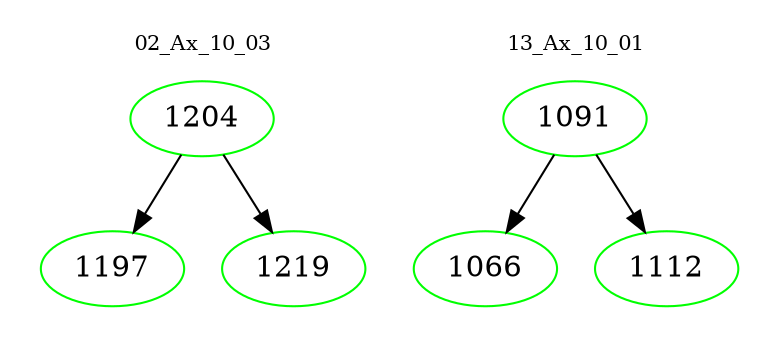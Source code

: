 digraph{
subgraph cluster_0 {
color = white
label = "02_Ax_10_03";
fontsize=10;
T0_1204 [label="1204", color="green"]
T0_1204 -> T0_1197 [color="black"]
T0_1197 [label="1197", color="green"]
T0_1204 -> T0_1219 [color="black"]
T0_1219 [label="1219", color="green"]
}
subgraph cluster_1 {
color = white
label = "13_Ax_10_01";
fontsize=10;
T1_1091 [label="1091", color="green"]
T1_1091 -> T1_1066 [color="black"]
T1_1066 [label="1066", color="green"]
T1_1091 -> T1_1112 [color="black"]
T1_1112 [label="1112", color="green"]
}
}
